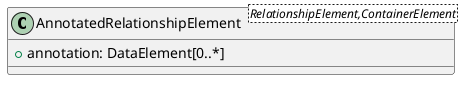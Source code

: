 @startuml
class AnnotatedRelationshipElement<RelationshipElement,ContainerElement> {
  +annotation: DataElement[0..*]
}
@enduml